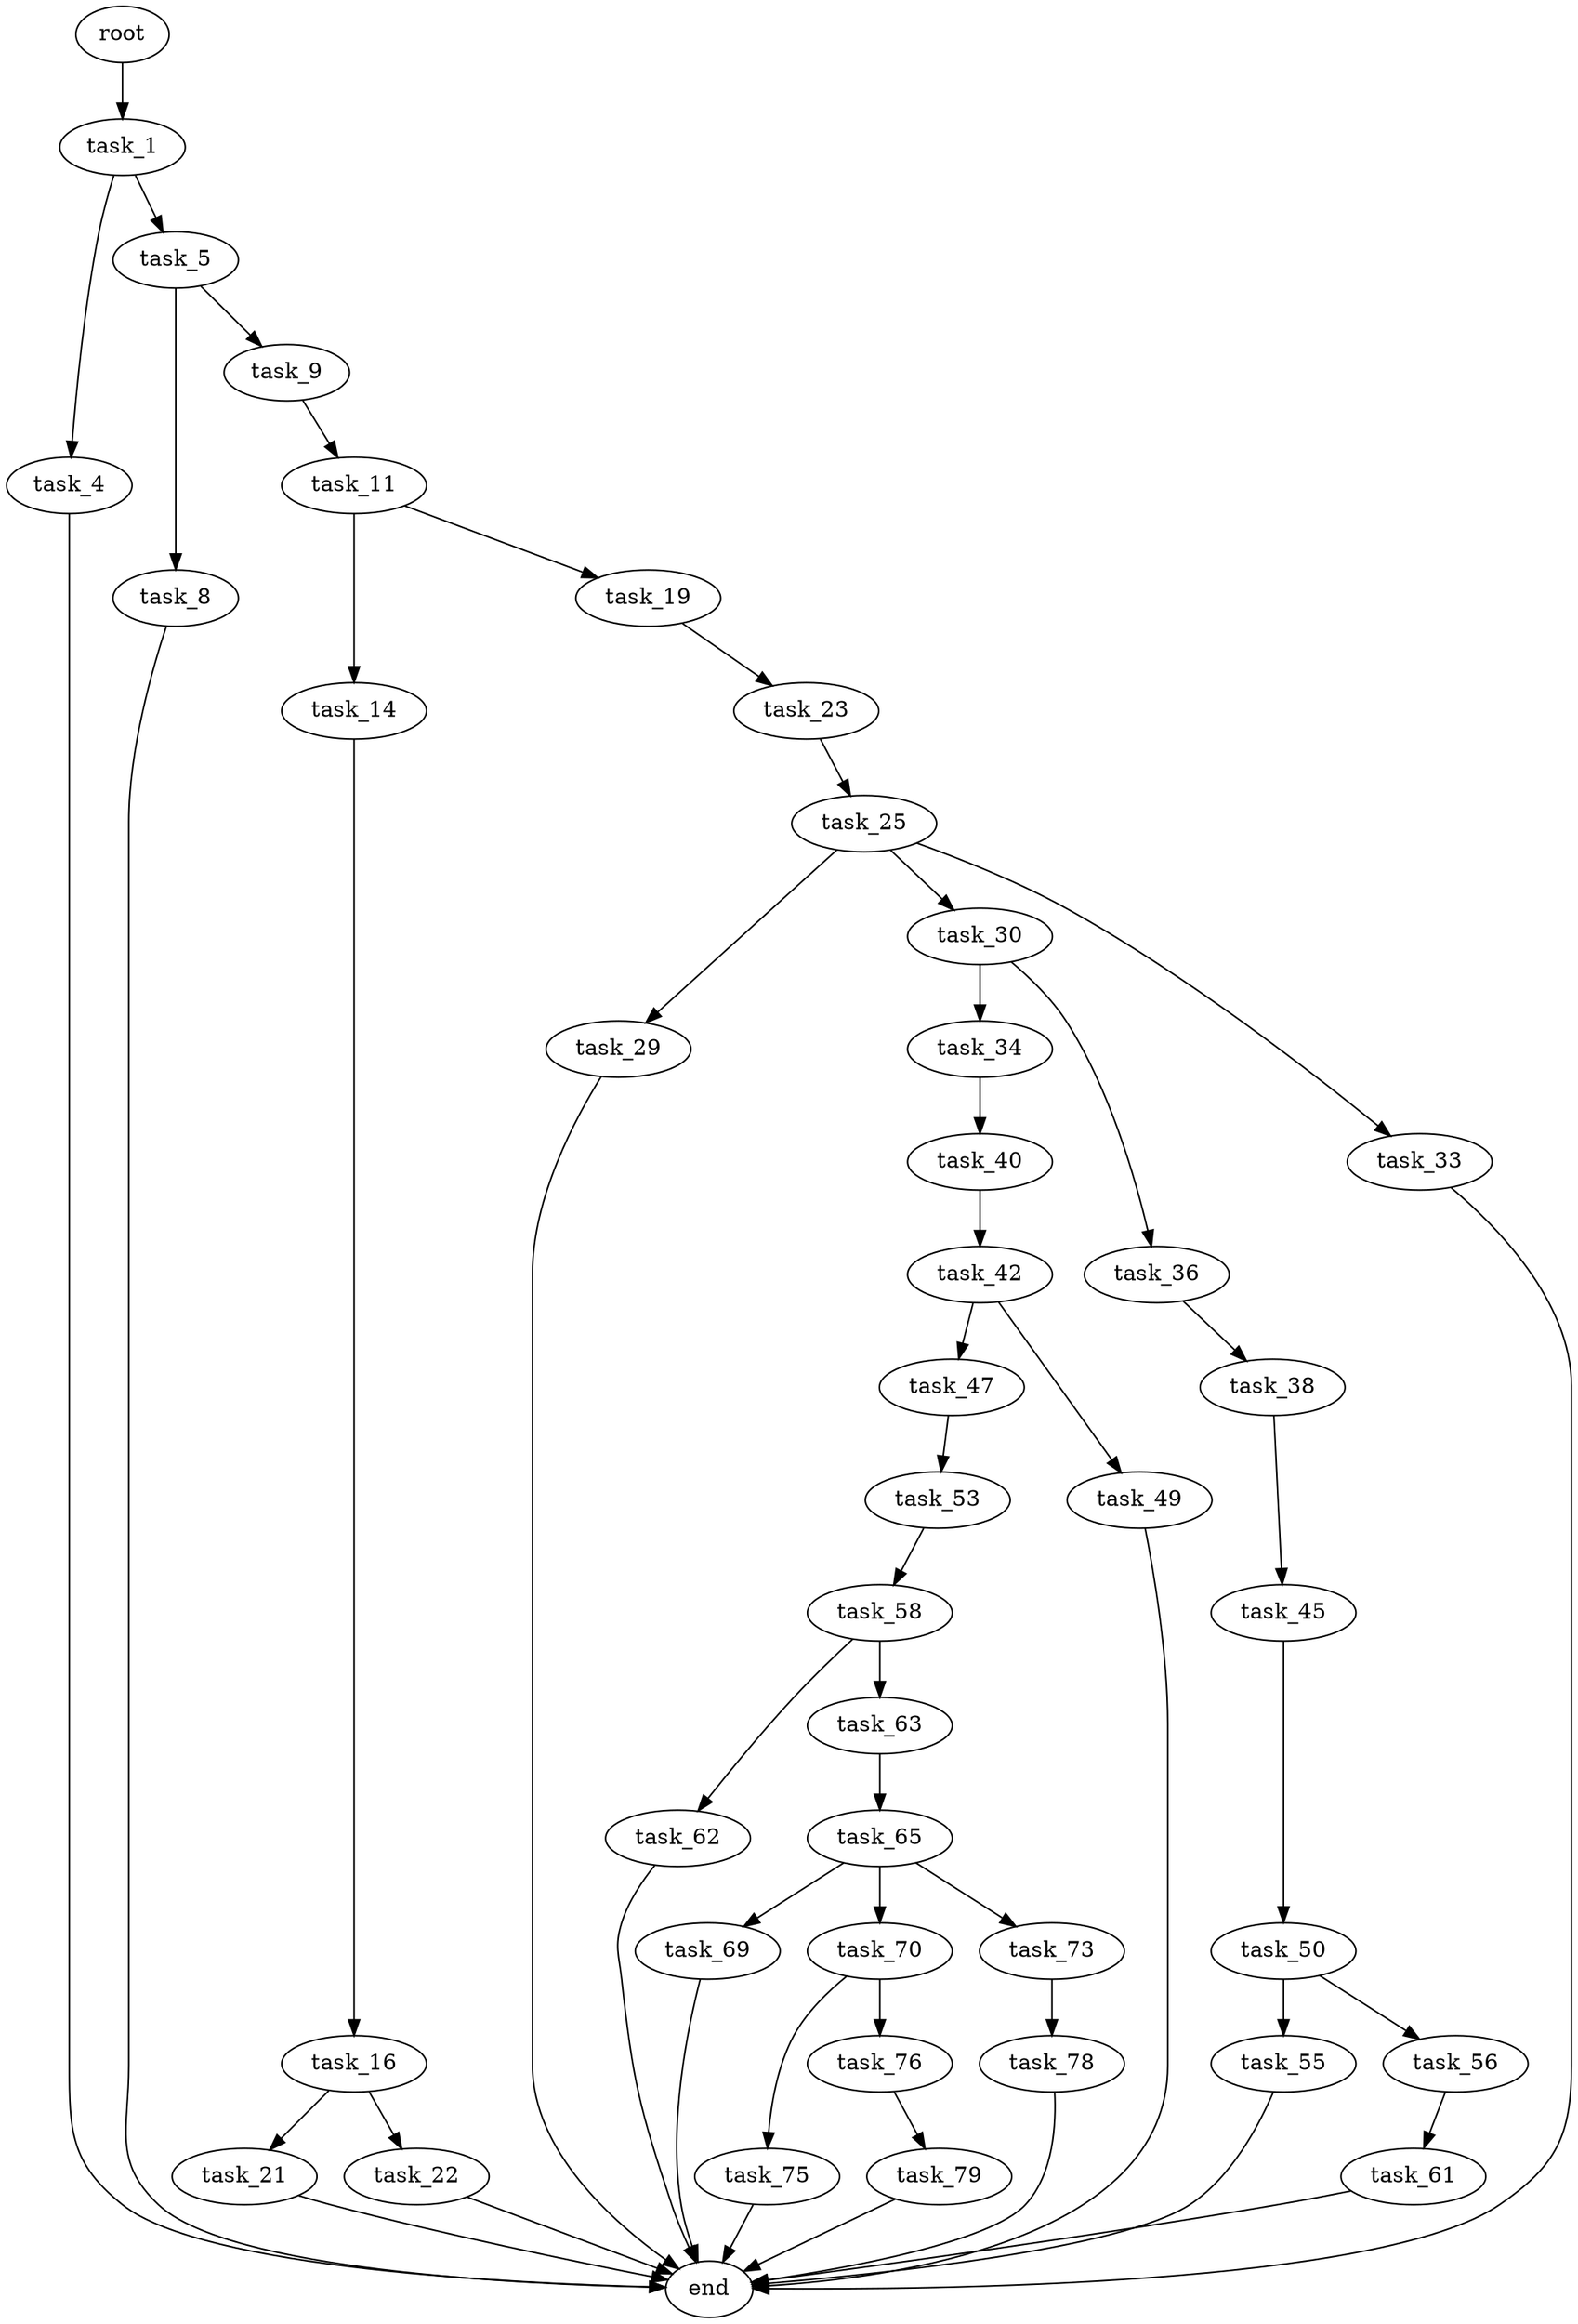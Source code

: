 digraph G {
  root [size="0.000000"];
  task_1 [size="549755813888.000000"];
  task_4 [size="77246791721.000000"];
  task_5 [size="8589934592.000000"];
  task_8 [size="134217728000.000000"];
  task_9 [size="24426227996.000000"];
  task_11 [size="11004038225.000000"];
  task_14 [size="315978123012.000000"];
  task_16 [size="134217728000.000000"];
  task_19 [size="24722842177.000000"];
  task_21 [size="291923976726.000000"];
  task_22 [size="36118602671.000000"];
  task_23 [size="20416821084.000000"];
  task_25 [size="322368527233.000000"];
  task_29 [size="8589934592.000000"];
  task_30 [size="3682362475.000000"];
  task_33 [size="11690538227.000000"];
  task_34 [size="212446343803.000000"];
  task_36 [size="17958960856.000000"];
  task_38 [size="28991029248.000000"];
  task_40 [size="10053067372.000000"];
  task_42 [size="134217728000.000000"];
  task_45 [size="32360666000.000000"];
  task_47 [size="134217728000.000000"];
  task_49 [size="1073741824000.000000"];
  task_50 [size="436499127772.000000"];
  task_53 [size="13148695727.000000"];
  task_55 [size="243044918700.000000"];
  task_56 [size="177518496459.000000"];
  task_58 [size="409922872826.000000"];
  task_61 [size="1300799115097.000000"];
  task_62 [size="103138516123.000000"];
  task_63 [size="549755813888.000000"];
  task_65 [size="32333882459.000000"];
  task_69 [size="36692476908.000000"];
  task_70 [size="47181779872.000000"];
  task_73 [size="134217728000.000000"];
  task_75 [size="11264226790.000000"];
  task_76 [size="8589934592.000000"];
  task_78 [size="17885645655.000000"];
  task_79 [size="368293445632.000000"];
  end [size="0.000000"];

  root -> task_1 [size="1.000000"];
  task_1 -> task_4 [size="536870912.000000"];
  task_1 -> task_5 [size="536870912.000000"];
  task_4 -> end [size="1.000000"];
  task_5 -> task_8 [size="33554432.000000"];
  task_5 -> task_9 [size="33554432.000000"];
  task_8 -> end [size="1.000000"];
  task_9 -> task_11 [size="679477248.000000"];
  task_11 -> task_14 [size="536870912.000000"];
  task_11 -> task_19 [size="536870912.000000"];
  task_14 -> task_16 [size="411041792.000000"];
  task_16 -> task_21 [size="209715200.000000"];
  task_16 -> task_22 [size="209715200.000000"];
  task_19 -> task_23 [size="838860800.000000"];
  task_21 -> end [size="1.000000"];
  task_22 -> end [size="1.000000"];
  task_23 -> task_25 [size="679477248.000000"];
  task_25 -> task_29 [size="301989888.000000"];
  task_25 -> task_30 [size="301989888.000000"];
  task_25 -> task_33 [size="301989888.000000"];
  task_29 -> end [size="1.000000"];
  task_30 -> task_34 [size="75497472.000000"];
  task_30 -> task_36 [size="75497472.000000"];
  task_33 -> end [size="1.000000"];
  task_34 -> task_40 [size="301989888.000000"];
  task_36 -> task_38 [size="838860800.000000"];
  task_38 -> task_45 [size="75497472.000000"];
  task_40 -> task_42 [size="301989888.000000"];
  task_42 -> task_47 [size="209715200.000000"];
  task_42 -> task_49 [size="209715200.000000"];
  task_45 -> task_50 [size="33554432.000000"];
  task_47 -> task_53 [size="209715200.000000"];
  task_49 -> end [size="1.000000"];
  task_50 -> task_55 [size="838860800.000000"];
  task_50 -> task_56 [size="838860800.000000"];
  task_53 -> task_58 [size="209715200.000000"];
  task_55 -> end [size="1.000000"];
  task_56 -> task_61 [size="679477248.000000"];
  task_58 -> task_62 [size="301989888.000000"];
  task_58 -> task_63 [size="301989888.000000"];
  task_61 -> end [size="1.000000"];
  task_62 -> end [size="1.000000"];
  task_63 -> task_65 [size="536870912.000000"];
  task_65 -> task_69 [size="134217728.000000"];
  task_65 -> task_70 [size="134217728.000000"];
  task_65 -> task_73 [size="134217728.000000"];
  task_69 -> end [size="1.000000"];
  task_70 -> task_75 [size="838860800.000000"];
  task_70 -> task_76 [size="838860800.000000"];
  task_73 -> task_78 [size="209715200.000000"];
  task_75 -> end [size="1.000000"];
  task_76 -> task_79 [size="33554432.000000"];
  task_78 -> end [size="1.000000"];
  task_79 -> end [size="1.000000"];
}
